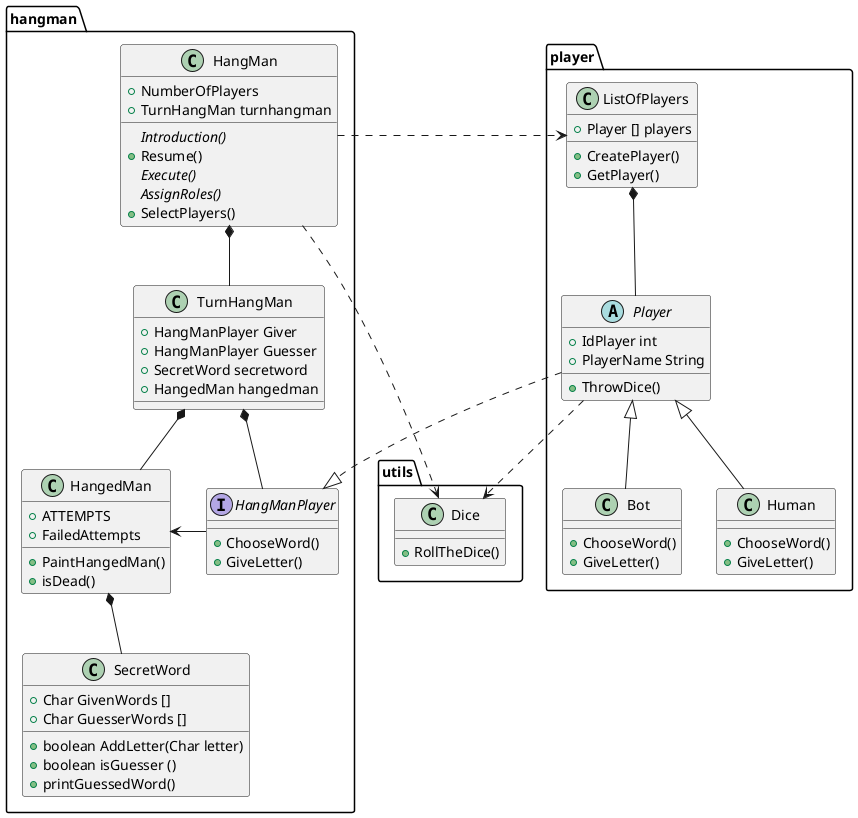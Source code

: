 @startuml

package hangman {
    class HangMan {
        +NumberOfPlayers
        +TurnHangMan turnhangman
        {abstract}Introduction()
        +Resume()
        {abstract}Execute()
        {abstract}AssignRoles()
        +SelectPlayers()
    }
    class SecretWord {
        +Char GivenWords []
        +Char GuesserWords []
        +boolean AddLetter(Char letter)
        +boolean isGuesser ()
        +printGuessedWord()
    }
    class TurnHangMan {
        +HangManPlayer Giver
        +HangManPlayer Guesser
        +SecretWord secretword
        +HangedMan hangedman
    }
    class HangedMan {   
        +ATTEMPTS    
        +FailedAttempts
        +PaintHangedMan()
        +isDead()
    }

    interface HangManPlayer {
        +ChooseWord()
        +GiveLetter()
    }

}

package player {
    abstract class Player {
        +IdPlayer int
        +PlayerName String
        +ThrowDice()
    }
    class ListOfPlayers {
        +Player [] players
        +CreatePlayer()
        +GetPlayer()
    }
    class Bot {
        +ChooseWord()
        +GiveLetter()
    }
    class Human {
        +ChooseWord()
        +GiveLetter()
    }
}

package utils {
    class Dice {
        +RollTheDice()
    }
}

HangMan *--TurnHangMan
HangMan ..> ListOfPlayers
HangMan ..> Dice

Player <|-- Bot
Player <|-- Human
Player ..|> HangManPlayer
Player ..> Dice

TurnHangMan *-- HangedMan
TurnHangMan *-- HangManPlayer

HangedMan *-- SecretWord

HangManPlayer -left-> HangedMan

ListOfPlayers *-- Player

@enduml